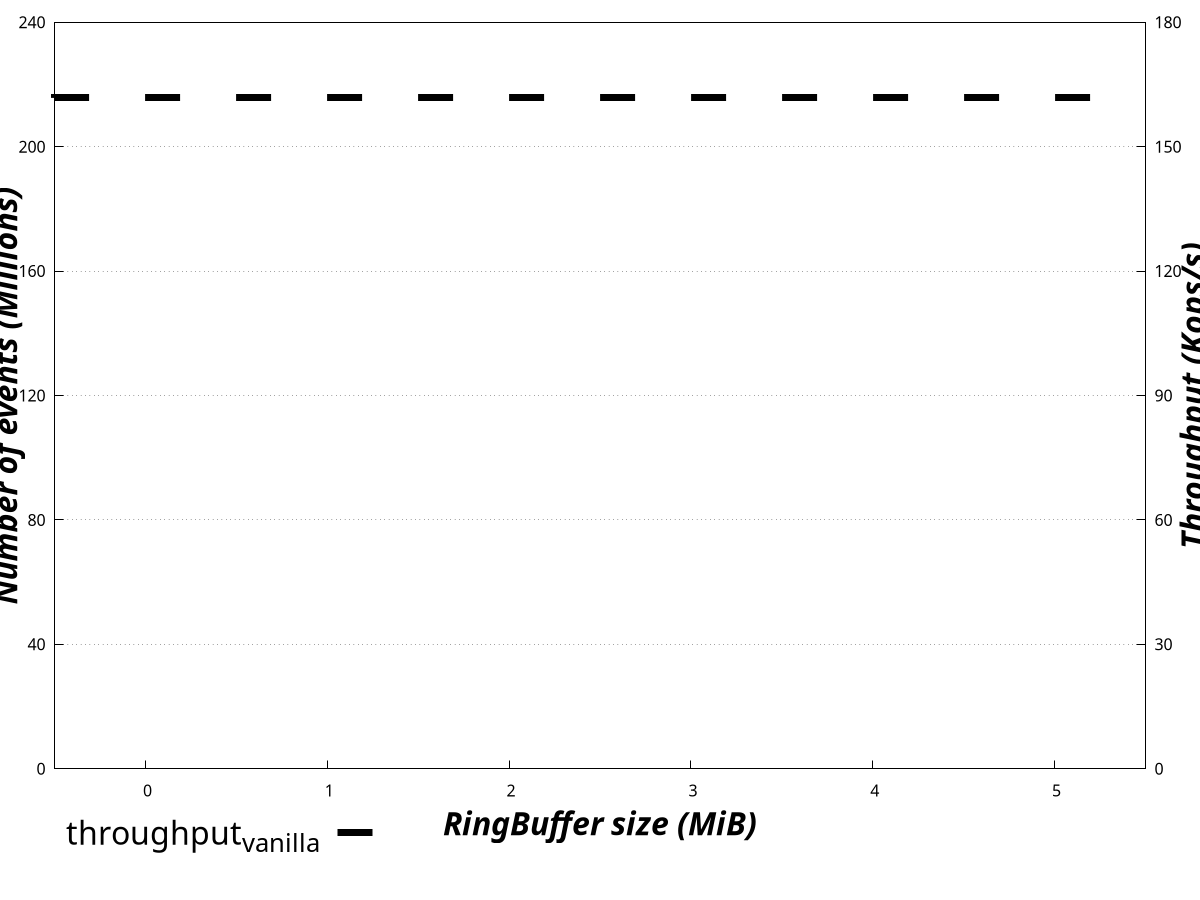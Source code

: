 #!/usr/bin/gnuplot -p

reset
fontsize = 24
set term postscript enhanced color eps size  5.5,4  fontsize
set output "graphs/micro_dio_es_rb.eps"
set datafile separator ";"

set style data histogram
set style histogram rowstacked
set style fill solid
set boxwidth 0.7

# Y axis
set grid ytics
set ytics nomirror
set format y '%.s'
set yrange [0:240000000]
set ytics 0,40000000,240000000
set ylabel "{/:Bold {/:Italic Number of events (Millions)}}" font ", 24" offset 0.5, 0

# Y2 axis
set y2tics
set grid y2tics
set format y2 '%.s'
set y2range [0:180000]
set y2tics 0,30000,180000
set y2label "{/:Bold {/:Italic Throughput (Kops/s)}}" font ", 24" offset -1,0

# X axis
set xtics nomirror
set xrange [-0.5:5.5]
set xlabel "{/:Bold {/:Italic RingBuffer size (MiB)}}" font ", 24"

set bmargin 6
set lmargin 6
set rmargin 6

# -------------------------------------------------------------------
set key at screen 0.48, 0.05 center vertical height 1 width -2 maxrows 2 sample 2 font ", 24"
plot ARG1 using ($32-$14):xtic(1) ti "events_{complete}" lc rgbcolor "black" lw 2,\
     ARG1 using 14 ti "events_{incomplete}" lt -1 lw 2 fs pattern 1,\
     ARG1 using 20 ti "events_{lost}" lt -1 lw 2 fs pattern 8, \
     161768.075 axes x1y2 with lines lw 7 lt rgb "#000000" dashtype 2 notitle, \
     NaN with lines lw 7 lt rgb "#000000" dashtype 2 ti "throughput_{vanilla}", \
     ARG1 index 1 u 2 ti "throughput_{DIO}" axes x1y2 with linesp ls 7 lw 7 pt 6

